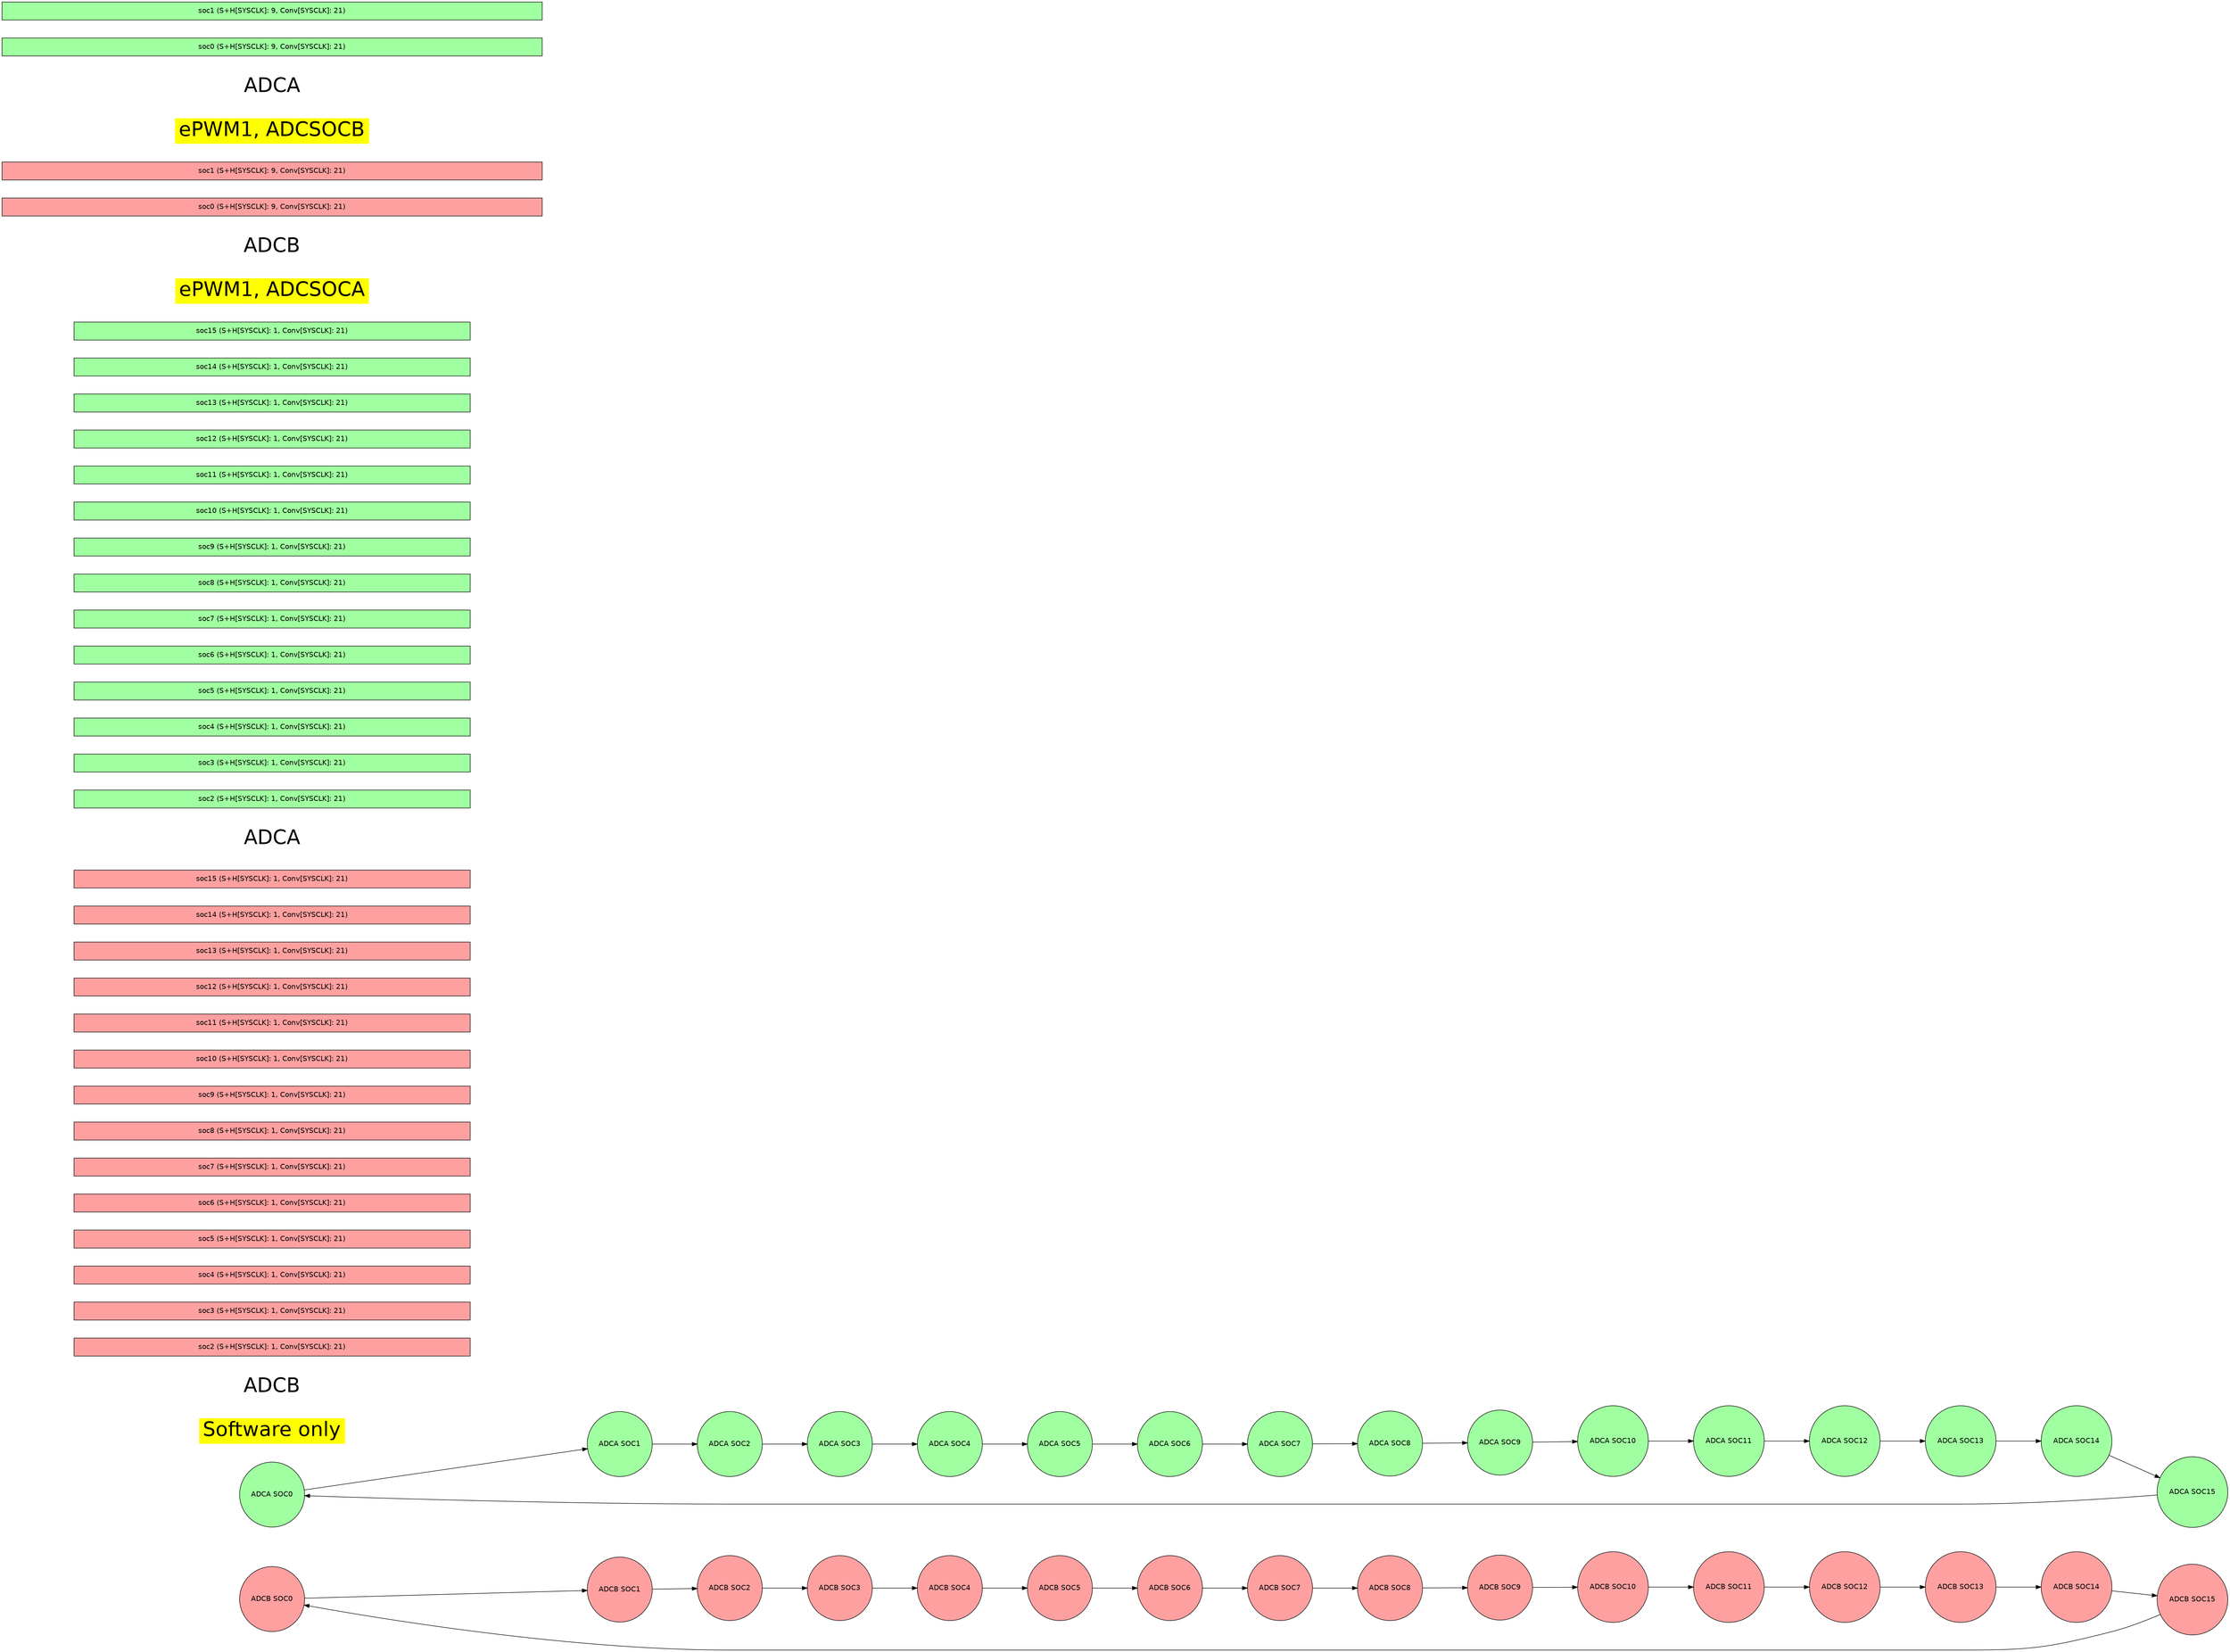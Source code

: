 digraph {
    graph [fontname = "helvetica"];
    node  [fontname = "helvetica"];
    edge  [fontname = "helvetica"];
    graph [mclimit=50 nodesep=0.5 rankdir=LR ranksep=1.25]

    node [shape = circle style=filled];

        adcb_SOC0 [label="ADCB SOC0" fillcolor="#FFA0A0" pos="0.000,7.689!"]
        adcb_SOC1 [label="ADCB SOC1" fillcolor="#FFA0A0" pos="2.942,7.103!"]
        adcb_SOC2 [label="ADCB SOC2" fillcolor="#FFA0A0" pos="5.437,5.437!"]
        adcb_SOC3 [label="ADCB SOC3" fillcolor="#FFA0A0" pos="7.103,2.942!"]
        adcb_SOC4 [label="ADCB SOC4" fillcolor="#FFA0A0" pos="7.689,0.000!"]
        adcb_SOC5 [label="ADCB SOC5" fillcolor="#FFA0A0" pos="7.103,-2.942!"]
        adcb_SOC6 [label="ADCB SOC6" fillcolor="#FFA0A0" pos="5.437,-5.437!"]
        adcb_SOC7 [label="ADCB SOC7" fillcolor="#FFA0A0" pos="2.942,-7.103!"]
        adcb_SOC8 [label="ADCB SOC8" fillcolor="#FFA0A0" pos="0.000,-7.689!"]
        adcb_SOC9 [label="ADCB SOC9" fillcolor="#FFA0A0" pos="-2.942,-7.103!"]
        adcb_SOC10 [label="ADCB SOC10" fillcolor="#FFA0A0" pos="-5.437,-5.437!"]
        adcb_SOC11 [label="ADCB SOC11" fillcolor="#FFA0A0" pos="-7.103,-2.942!"]
        adcb_SOC12 [label="ADCB SOC12" fillcolor="#FFA0A0" pos="-7.689,-0.000!"]
        adcb_SOC13 [label="ADCB SOC13" fillcolor="#FFA0A0" pos="-7.103,2.942!"]
        adcb_SOC14 [label="ADCB SOC14" fillcolor="#FFA0A0" pos="-5.437,5.437!"]
        adcb_SOC15 [label="ADCB SOC15" fillcolor="#FFA0A0" pos="-2.942,7.103!"]
        adcb_SOC0 -> adcb_SOC1
        adcb_SOC1 -> adcb_SOC2
        adcb_SOC2 -> adcb_SOC3
        adcb_SOC3 -> adcb_SOC4
        adcb_SOC4 -> adcb_SOC5
        adcb_SOC5 -> adcb_SOC6
        adcb_SOC6 -> adcb_SOC7
        adcb_SOC7 -> adcb_SOC8
        adcb_SOC8 -> adcb_SOC9
        adcb_SOC9 -> adcb_SOC10
        adcb_SOC10 -> adcb_SOC11
        adcb_SOC11 -> adcb_SOC12
        adcb_SOC12 -> adcb_SOC13
        adcb_SOC13 -> adcb_SOC14
        adcb_SOC14 -> adcb_SOC15
        adcb_SOC15 -> adcb_SOC0
        adca_SOC0 [label="ADCA SOC0" fillcolor="#A0FFA0" pos="0.000,-43.311!"]
        adca_SOC1 [label="ADCA SOC1" fillcolor="#A0FFA0" pos="2.942,-43.897!"]
        adca_SOC2 [label="ADCA SOC2" fillcolor="#A0FFA0" pos="5.437,-45.563!"]
        adca_SOC3 [label="ADCA SOC3" fillcolor="#A0FFA0" pos="7.103,-48.058!"]
        adca_SOC4 [label="ADCA SOC4" fillcolor="#A0FFA0" pos="7.689,-51.000!"]
        adca_SOC5 [label="ADCA SOC5" fillcolor="#A0FFA0" pos="7.103,-53.942!"]
        adca_SOC6 [label="ADCA SOC6" fillcolor="#A0FFA0" pos="5.437,-56.437!"]
        adca_SOC7 [label="ADCA SOC7" fillcolor="#A0FFA0" pos="2.942,-58.103!"]
        adca_SOC8 [label="ADCA SOC8" fillcolor="#A0FFA0" pos="0.000,-58.689!"]
        adca_SOC9 [label="ADCA SOC9" fillcolor="#A0FFA0" pos="-2.942,-58.103!"]
        adca_SOC10 [label="ADCA SOC10" fillcolor="#A0FFA0" pos="-5.437,-56.437!"]
        adca_SOC11 [label="ADCA SOC11" fillcolor="#A0FFA0" pos="-7.103,-53.942!"]
        adca_SOC12 [label="ADCA SOC12" fillcolor="#A0FFA0" pos="-7.689,-51.000!"]
        adca_SOC13 [label="ADCA SOC13" fillcolor="#A0FFA0" pos="-7.103,-48.058!"]
        adca_SOC14 [label="ADCA SOC14" fillcolor="#A0FFA0" pos="-5.437,-45.563!"]
        adca_SOC15 [label="ADCA SOC15" fillcolor="#A0FFA0" pos="-2.942,-43.897!"]
        adca_SOC0 -> adca_SOC1
        adca_SOC1 -> adca_SOC2
        adca_SOC2 -> adca_SOC3
        adca_SOC3 -> adca_SOC4
        adca_SOC4 -> adca_SOC5
        adca_SOC5 -> adca_SOC6
        adca_SOC6 -> adca_SOC7
        adca_SOC7 -> adca_SOC8
        adca_SOC8 -> adca_SOC9
        adca_SOC9 -> adca_SOC10
        adca_SOC10 -> adca_SOC11
        adca_SOC11 -> adca_SOC12
        adca_SOC12 -> adca_SOC13
        adca_SOC13 -> adca_SOC14
        adca_SOC14 -> adca_SOC15
        adca_SOC15 -> adca_SOC0
    node [shape=rect style=filled];
        ADC_TRIGGER_SW_ONLY[label="Software only" fillcolor="yellow"  fontsize="40" color="white" pos="24.000,-3.000!"]
          
        adcb_ADC_TRIGGER_SW_ONLY[label="ADCB"  fontsize="40" fillcolor="white" color="white" pos="24.000,-9.000!"]
          
        adcb_ADC_TRIGGER_SW_ONLY_soc2[label="soc2 (S+H[SYSCLK]: 1, Conv[SYSCLK]: 21)" fillcolor="#FFA0A0" width="11.000" pos="32.500,-9.000!"]
          
        adcb_ADC_TRIGGER_SW_ONLY_soc3[label="soc3 (S+H[SYSCLK]: 1, Conv[SYSCLK]: 21)" fillcolor="#FFA0A0" width="11.000" pos="43.500,-9.000!"]
          
        adcb_ADC_TRIGGER_SW_ONLY_soc4[label="soc4 (S+H[SYSCLK]: 1, Conv[SYSCLK]: 21)" fillcolor="#FFA0A0" width="11.000" pos="54.500,-9.000!"]
          
        adcb_ADC_TRIGGER_SW_ONLY_soc5[label="soc5 (S+H[SYSCLK]: 1, Conv[SYSCLK]: 21)" fillcolor="#FFA0A0" width="11.000" pos="65.500,-9.000!"]
          
        adcb_ADC_TRIGGER_SW_ONLY_soc6[label="soc6 (S+H[SYSCLK]: 1, Conv[SYSCLK]: 21)" fillcolor="#FFA0A0" width="11.000" pos="76.500,-9.000!"]
          
        adcb_ADC_TRIGGER_SW_ONLY_soc7[label="soc7 (S+H[SYSCLK]: 1, Conv[SYSCLK]: 21)" fillcolor="#FFA0A0" width="11.000" pos="87.500,-9.000!"]
          
        adcb_ADC_TRIGGER_SW_ONLY_soc8[label="soc8 (S+H[SYSCLK]: 1, Conv[SYSCLK]: 21)" fillcolor="#FFA0A0" width="11.000" pos="98.500,-9.000!"]
          
        adcb_ADC_TRIGGER_SW_ONLY_soc9[label="soc9 (S+H[SYSCLK]: 1, Conv[SYSCLK]: 21)" fillcolor="#FFA0A0" width="11.000" pos="109.500,-9.000!"]
          
        adcb_ADC_TRIGGER_SW_ONLY_soc10[label="soc10 (S+H[SYSCLK]: 1, Conv[SYSCLK]: 21)" fillcolor="#FFA0A0" width="11.000" pos="120.500,-9.000!"]
          
        adcb_ADC_TRIGGER_SW_ONLY_soc11[label="soc11 (S+H[SYSCLK]: 1, Conv[SYSCLK]: 21)" fillcolor="#FFA0A0" width="11.000" pos="131.500,-9.000!"]
          
        adcb_ADC_TRIGGER_SW_ONLY_soc12[label="soc12 (S+H[SYSCLK]: 1, Conv[SYSCLK]: 21)" fillcolor="#FFA0A0" width="11.000" pos="142.500,-9.000!"]
          
        adcb_ADC_TRIGGER_SW_ONLY_soc13[label="soc13 (S+H[SYSCLK]: 1, Conv[SYSCLK]: 21)" fillcolor="#FFA0A0" width="11.000" pos="153.500,-9.000!"]
          
        adcb_ADC_TRIGGER_SW_ONLY_soc14[label="soc14 (S+H[SYSCLK]: 1, Conv[SYSCLK]: 21)" fillcolor="#FFA0A0" width="11.000" pos="164.500,-9.000!"]
          
        adcb_ADC_TRIGGER_SW_ONLY_soc15[label="soc15 (S+H[SYSCLK]: 1, Conv[SYSCLK]: 21)" fillcolor="#FFA0A0" width="11.000" pos="175.500,-9.000!"]
          
        adca_ADC_TRIGGER_SW_ONLY[label="ADCA"  fontsize="40" fillcolor="white" color="white" pos="24.000,-12.000!"]
          
        adca_ADC_TRIGGER_SW_ONLY_soc2[label="soc2 (S+H[SYSCLK]: 1, Conv[SYSCLK]: 21)" fillcolor="#A0FFA0" width="11.000" pos="32.500,-12.000!"]
          
        adca_ADC_TRIGGER_SW_ONLY_soc3[label="soc3 (S+H[SYSCLK]: 1, Conv[SYSCLK]: 21)" fillcolor="#A0FFA0" width="11.000" pos="43.500,-12.000!"]
          
        adca_ADC_TRIGGER_SW_ONLY_soc4[label="soc4 (S+H[SYSCLK]: 1, Conv[SYSCLK]: 21)" fillcolor="#A0FFA0" width="11.000" pos="54.500,-12.000!"]
          
        adca_ADC_TRIGGER_SW_ONLY_soc5[label="soc5 (S+H[SYSCLK]: 1, Conv[SYSCLK]: 21)" fillcolor="#A0FFA0" width="11.000" pos="65.500,-12.000!"]
          
        adca_ADC_TRIGGER_SW_ONLY_soc6[label="soc6 (S+H[SYSCLK]: 1, Conv[SYSCLK]: 21)" fillcolor="#A0FFA0" width="11.000" pos="76.500,-12.000!"]
          
        adca_ADC_TRIGGER_SW_ONLY_soc7[label="soc7 (S+H[SYSCLK]: 1, Conv[SYSCLK]: 21)" fillcolor="#A0FFA0" width="11.000" pos="87.500,-12.000!"]
          
        adca_ADC_TRIGGER_SW_ONLY_soc8[label="soc8 (S+H[SYSCLK]: 1, Conv[SYSCLK]: 21)" fillcolor="#A0FFA0" width="11.000" pos="98.500,-12.000!"]
          
        adca_ADC_TRIGGER_SW_ONLY_soc9[label="soc9 (S+H[SYSCLK]: 1, Conv[SYSCLK]: 21)" fillcolor="#A0FFA0" width="11.000" pos="109.500,-12.000!"]
          
        adca_ADC_TRIGGER_SW_ONLY_soc10[label="soc10 (S+H[SYSCLK]: 1, Conv[SYSCLK]: 21)" fillcolor="#A0FFA0" width="11.000" pos="120.500,-12.000!"]
          
        adca_ADC_TRIGGER_SW_ONLY_soc11[label="soc11 (S+H[SYSCLK]: 1, Conv[SYSCLK]: 21)" fillcolor="#A0FFA0" width="11.000" pos="131.500,-12.000!"]
          
        adca_ADC_TRIGGER_SW_ONLY_soc12[label="soc12 (S+H[SYSCLK]: 1, Conv[SYSCLK]: 21)" fillcolor="#A0FFA0" width="11.000" pos="142.500,-12.000!"]
          
        adca_ADC_TRIGGER_SW_ONLY_soc13[label="soc13 (S+H[SYSCLK]: 1, Conv[SYSCLK]: 21)" fillcolor="#A0FFA0" width="11.000" pos="153.500,-12.000!"]
          
        adca_ADC_TRIGGER_SW_ONLY_soc14[label="soc14 (S+H[SYSCLK]: 1, Conv[SYSCLK]: 21)" fillcolor="#A0FFA0" width="11.000" pos="164.500,-12.000!"]
          
        adca_ADC_TRIGGER_SW_ONLY_soc15[label="soc15 (S+H[SYSCLK]: 1, Conv[SYSCLK]: 21)" fillcolor="#A0FFA0" width="11.000" pos="175.500,-12.000!"]
        ADC_TRIGGER_EPWM1_SOCA[label="ePWM1, ADCSOCA" fillcolor="yellow"  fontsize="40" color="white" pos="24.000,-15.000!"]
          
        adcb_ADC_TRIGGER_EPWM1_SOCA[label="ADCB"  fontsize="40" fillcolor="white" color="white" pos="24.000,-21.000!"]
          
        adcb_ADC_TRIGGER_EPWM1_SOCA_soc0[label="soc0 (S+H[SYSCLK]: 9, Conv[SYSCLK]: 21)" fillcolor="#FFA0A0" width="15.000" pos="34.500,-21.000!"]
          
        adcb_ADC_TRIGGER_EPWM1_SOCA_soc1[label="soc1 (S+H[SYSCLK]: 9, Conv[SYSCLK]: 21)" fillcolor="#FFA0A0" width="15.000" pos="49.500,-21.000!"]
        ADC_TRIGGER_EPWM1_SOCB[label="ePWM1, ADCSOCB" fillcolor="yellow"  fontsize="40" color="white" pos="24.000,-24.000!"]
          
        adca_ADC_TRIGGER_EPWM1_SOCB[label="ADCA"  fontsize="40" fillcolor="white" color="white" pos="24.000,-30.000!"]
          
        adca_ADC_TRIGGER_EPWM1_SOCB_soc0[label="soc0 (S+H[SYSCLK]: 9, Conv[SYSCLK]: 21)" fillcolor="#A0FFA0" width="15.000" pos="34.500,-30.000!"]
          
        adca_ADC_TRIGGER_EPWM1_SOCB_soc1[label="soc1 (S+H[SYSCLK]: 9, Conv[SYSCLK]: 21)" fillcolor="#A0FFA0" width="15.000" pos="49.500,-30.000!"]
}
